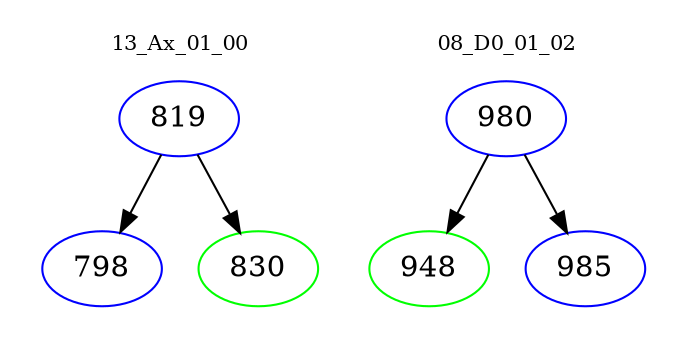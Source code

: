 digraph{
subgraph cluster_0 {
color = white
label = "13_Ax_01_00";
fontsize=10;
T0_819 [label="819", color="blue"]
T0_819 -> T0_798 [color="black"]
T0_798 [label="798", color="blue"]
T0_819 -> T0_830 [color="black"]
T0_830 [label="830", color="green"]
}
subgraph cluster_1 {
color = white
label = "08_D0_01_02";
fontsize=10;
T1_980 [label="980", color="blue"]
T1_980 -> T1_948 [color="black"]
T1_948 [label="948", color="green"]
T1_980 -> T1_985 [color="black"]
T1_985 [label="985", color="blue"]
}
}
